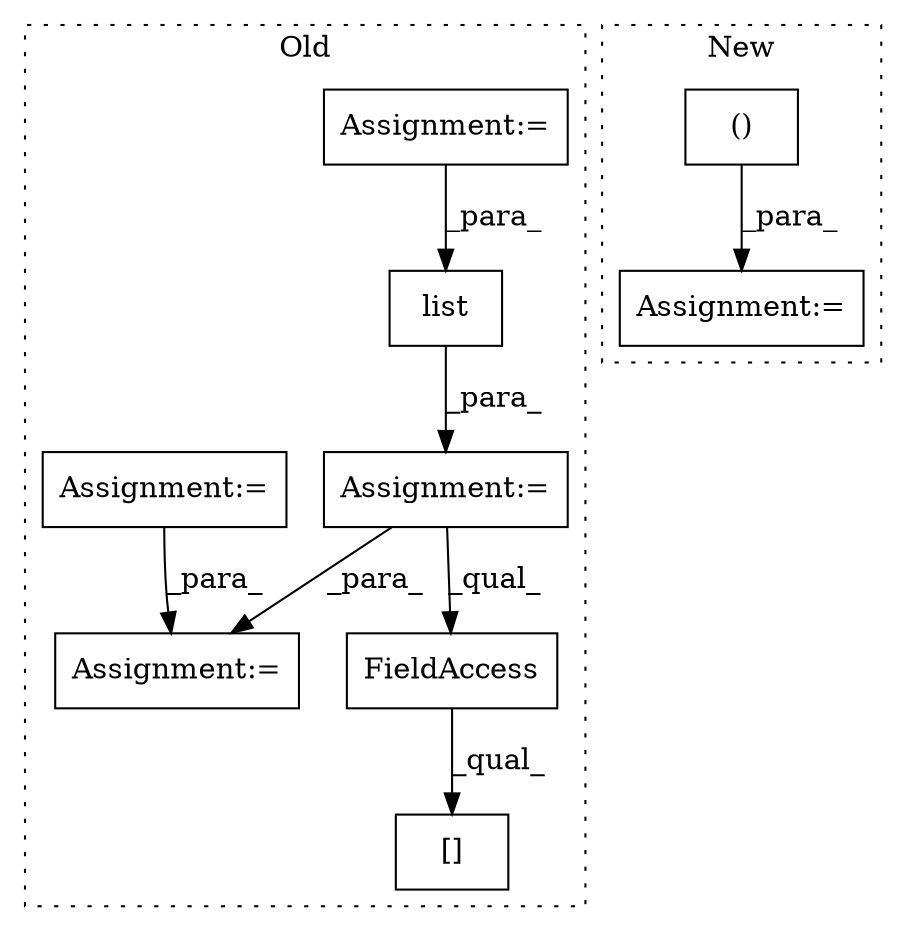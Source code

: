 digraph G {
subgraph cluster0 {
1 [label="list" a="32" s="762,777" l="5,1" shape="box"];
3 [label="Assignment:=" a="7" s="1014" l="1" shape="box"];
5 [label="Assignment:=" a="7" s="614" l="4" shape="box"];
6 [label="Assignment:=" a="7" s="476" l="6" shape="box"];
7 [label="Assignment:=" a="7" s="749" l="1" shape="box"];
8 [label="FieldAccess" a="22" s="874" l="14" shape="box"];
9 [label="[]" a="2" s="874,891" l="15,1" shape="box"];
label = "Old";
style="dotted";
}
subgraph cluster1 {
2 [label="()" a="106" s="676" l="51" shape="box"];
4 [label="Assignment:=" a="7" s="669" l="7" shape="box"];
label = "New";
style="dotted";
}
1 -> 7 [label="_para_"];
2 -> 4 [label="_para_"];
5 -> 1 [label="_para_"];
6 -> 3 [label="_para_"];
7 -> 8 [label="_qual_"];
7 -> 3 [label="_para_"];
8 -> 9 [label="_qual_"];
}